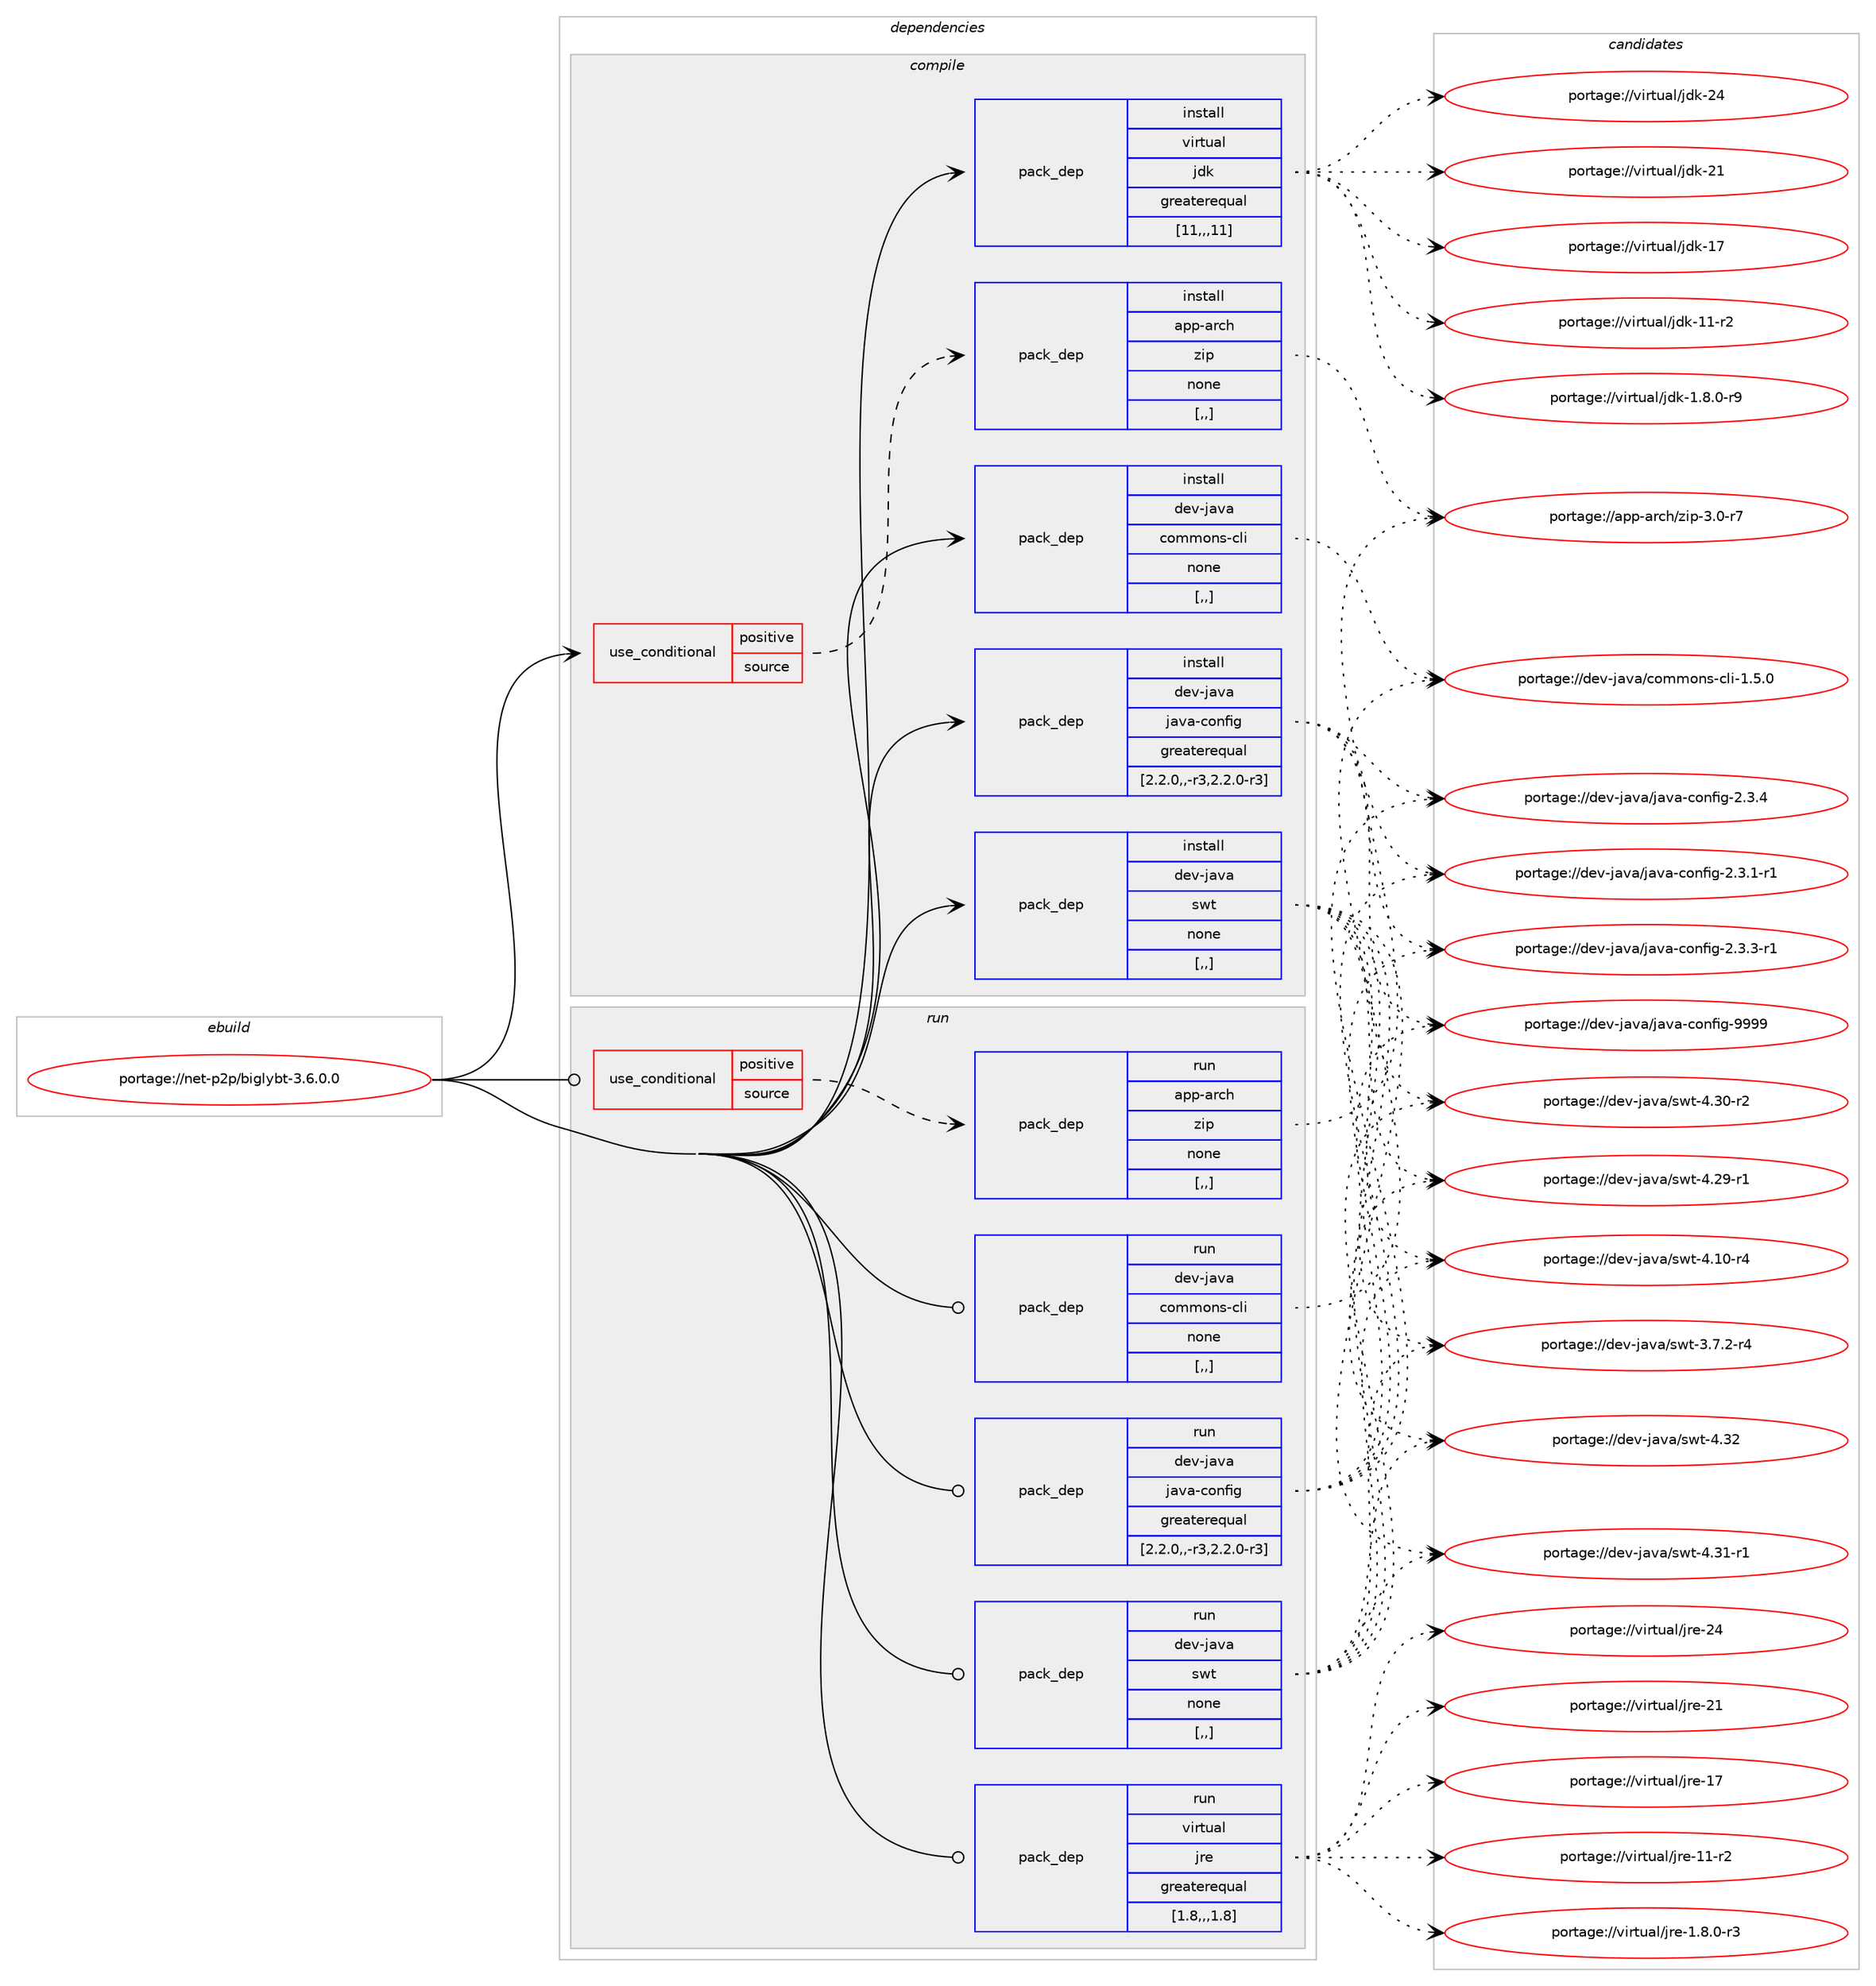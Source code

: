 digraph prolog {

# *************
# Graph options
# *************

newrank=true;
concentrate=true;
compound=true;
graph [rankdir=LR,fontname=Helvetica,fontsize=10,ranksep=1.5];#, ranksep=2.5, nodesep=0.2];
edge  [arrowhead=vee];
node  [fontname=Helvetica,fontsize=10];

# **********
# The ebuild
# **********

subgraph cluster_leftcol {
color=gray;
label=<<i>ebuild</i>>;
id [label="portage://net-p2p/biglybt-3.6.0.0", color=red, width=4, href="../net-p2p/biglybt-3.6.0.0.svg"];
}

# ****************
# The dependencies
# ****************

subgraph cluster_midcol {
color=gray;
label=<<i>dependencies</i>>;
subgraph cluster_compile {
fillcolor="#eeeeee";
style=filled;
label=<<i>compile</i>>;
subgraph cond100276 {
dependency380327 [label=<<TABLE BORDER="0" CELLBORDER="1" CELLSPACING="0" CELLPADDING="4"><TR><TD ROWSPAN="3" CELLPADDING="10">use_conditional</TD></TR><TR><TD>positive</TD></TR><TR><TD>source</TD></TR></TABLE>>, shape=none, color=red];
subgraph pack277312 {
dependency380328 [label=<<TABLE BORDER="0" CELLBORDER="1" CELLSPACING="0" CELLPADDING="4" WIDTH="220"><TR><TD ROWSPAN="6" CELLPADDING="30">pack_dep</TD></TR><TR><TD WIDTH="110">install</TD></TR><TR><TD>app-arch</TD></TR><TR><TD>zip</TD></TR><TR><TD>none</TD></TR><TR><TD>[,,]</TD></TR></TABLE>>, shape=none, color=blue];
}
dependency380327:e -> dependency380328:w [weight=20,style="dashed",arrowhead="vee"];
}
id:e -> dependency380327:w [weight=20,style="solid",arrowhead="vee"];
subgraph pack277313 {
dependency380329 [label=<<TABLE BORDER="0" CELLBORDER="1" CELLSPACING="0" CELLPADDING="4" WIDTH="220"><TR><TD ROWSPAN="6" CELLPADDING="30">pack_dep</TD></TR><TR><TD WIDTH="110">install</TD></TR><TR><TD>dev-java</TD></TR><TR><TD>commons-cli</TD></TR><TR><TD>none</TD></TR><TR><TD>[,,]</TD></TR></TABLE>>, shape=none, color=blue];
}
id:e -> dependency380329:w [weight=20,style="solid",arrowhead="vee"];
subgraph pack277314 {
dependency380330 [label=<<TABLE BORDER="0" CELLBORDER="1" CELLSPACING="0" CELLPADDING="4" WIDTH="220"><TR><TD ROWSPAN="6" CELLPADDING="30">pack_dep</TD></TR><TR><TD WIDTH="110">install</TD></TR><TR><TD>dev-java</TD></TR><TR><TD>java-config</TD></TR><TR><TD>greaterequal</TD></TR><TR><TD>[2.2.0,,-r3,2.2.0-r3]</TD></TR></TABLE>>, shape=none, color=blue];
}
id:e -> dependency380330:w [weight=20,style="solid",arrowhead="vee"];
subgraph pack277315 {
dependency380331 [label=<<TABLE BORDER="0" CELLBORDER="1" CELLSPACING="0" CELLPADDING="4" WIDTH="220"><TR><TD ROWSPAN="6" CELLPADDING="30">pack_dep</TD></TR><TR><TD WIDTH="110">install</TD></TR><TR><TD>dev-java</TD></TR><TR><TD>swt</TD></TR><TR><TD>none</TD></TR><TR><TD>[,,]</TD></TR></TABLE>>, shape=none, color=blue];
}
id:e -> dependency380331:w [weight=20,style="solid",arrowhead="vee"];
subgraph pack277316 {
dependency380332 [label=<<TABLE BORDER="0" CELLBORDER="1" CELLSPACING="0" CELLPADDING="4" WIDTH="220"><TR><TD ROWSPAN="6" CELLPADDING="30">pack_dep</TD></TR><TR><TD WIDTH="110">install</TD></TR><TR><TD>virtual</TD></TR><TR><TD>jdk</TD></TR><TR><TD>greaterequal</TD></TR><TR><TD>[11,,,11]</TD></TR></TABLE>>, shape=none, color=blue];
}
id:e -> dependency380332:w [weight=20,style="solid",arrowhead="vee"];
}
subgraph cluster_compileandrun {
fillcolor="#eeeeee";
style=filled;
label=<<i>compile and run</i>>;
}
subgraph cluster_run {
fillcolor="#eeeeee";
style=filled;
label=<<i>run</i>>;
subgraph cond100277 {
dependency380333 [label=<<TABLE BORDER="0" CELLBORDER="1" CELLSPACING="0" CELLPADDING="4"><TR><TD ROWSPAN="3" CELLPADDING="10">use_conditional</TD></TR><TR><TD>positive</TD></TR><TR><TD>source</TD></TR></TABLE>>, shape=none, color=red];
subgraph pack277317 {
dependency380334 [label=<<TABLE BORDER="0" CELLBORDER="1" CELLSPACING="0" CELLPADDING="4" WIDTH="220"><TR><TD ROWSPAN="6" CELLPADDING="30">pack_dep</TD></TR><TR><TD WIDTH="110">run</TD></TR><TR><TD>app-arch</TD></TR><TR><TD>zip</TD></TR><TR><TD>none</TD></TR><TR><TD>[,,]</TD></TR></TABLE>>, shape=none, color=blue];
}
dependency380333:e -> dependency380334:w [weight=20,style="dashed",arrowhead="vee"];
}
id:e -> dependency380333:w [weight=20,style="solid",arrowhead="odot"];
subgraph pack277318 {
dependency380335 [label=<<TABLE BORDER="0" CELLBORDER="1" CELLSPACING="0" CELLPADDING="4" WIDTH="220"><TR><TD ROWSPAN="6" CELLPADDING="30">pack_dep</TD></TR><TR><TD WIDTH="110">run</TD></TR><TR><TD>dev-java</TD></TR><TR><TD>commons-cli</TD></TR><TR><TD>none</TD></TR><TR><TD>[,,]</TD></TR></TABLE>>, shape=none, color=blue];
}
id:e -> dependency380335:w [weight=20,style="solid",arrowhead="odot"];
subgraph pack277319 {
dependency380336 [label=<<TABLE BORDER="0" CELLBORDER="1" CELLSPACING="0" CELLPADDING="4" WIDTH="220"><TR><TD ROWSPAN="6" CELLPADDING="30">pack_dep</TD></TR><TR><TD WIDTH="110">run</TD></TR><TR><TD>dev-java</TD></TR><TR><TD>java-config</TD></TR><TR><TD>greaterequal</TD></TR><TR><TD>[2.2.0,,-r3,2.2.0-r3]</TD></TR></TABLE>>, shape=none, color=blue];
}
id:e -> dependency380336:w [weight=20,style="solid",arrowhead="odot"];
subgraph pack277320 {
dependency380337 [label=<<TABLE BORDER="0" CELLBORDER="1" CELLSPACING="0" CELLPADDING="4" WIDTH="220"><TR><TD ROWSPAN="6" CELLPADDING="30">pack_dep</TD></TR><TR><TD WIDTH="110">run</TD></TR><TR><TD>dev-java</TD></TR><TR><TD>swt</TD></TR><TR><TD>none</TD></TR><TR><TD>[,,]</TD></TR></TABLE>>, shape=none, color=blue];
}
id:e -> dependency380337:w [weight=20,style="solid",arrowhead="odot"];
subgraph pack277321 {
dependency380338 [label=<<TABLE BORDER="0" CELLBORDER="1" CELLSPACING="0" CELLPADDING="4" WIDTH="220"><TR><TD ROWSPAN="6" CELLPADDING="30">pack_dep</TD></TR><TR><TD WIDTH="110">run</TD></TR><TR><TD>virtual</TD></TR><TR><TD>jre</TD></TR><TR><TD>greaterequal</TD></TR><TR><TD>[1.8,,,1.8]</TD></TR></TABLE>>, shape=none, color=blue];
}
id:e -> dependency380338:w [weight=20,style="solid",arrowhead="odot"];
}
}

# **************
# The candidates
# **************

subgraph cluster_choices {
rank=same;
color=gray;
label=<<i>candidates</i>>;

subgraph choice277312 {
color=black;
nodesep=1;
choice9711211245971149910447122105112455146484511455 [label="portage://app-arch/zip-3.0-r7", color=red, width=4,href="../app-arch/zip-3.0-r7.svg"];
dependency380328:e -> choice9711211245971149910447122105112455146484511455:w [style=dotted,weight="100"];
}
subgraph choice277313 {
color=black;
nodesep=1;
choice10010111845106971189747991111091091111101154599108105454946534648 [label="portage://dev-java/commons-cli-1.5.0", color=red, width=4,href="../dev-java/commons-cli-1.5.0.svg"];
dependency380329:e -> choice10010111845106971189747991111091091111101154599108105454946534648:w [style=dotted,weight="100"];
}
subgraph choice277314 {
color=black;
nodesep=1;
choice10010111845106971189747106971189745991111101021051034557575757 [label="portage://dev-java/java-config-9999", color=red, width=4,href="../dev-java/java-config-9999.svg"];
choice1001011184510697118974710697118974599111110102105103455046514652 [label="portage://dev-java/java-config-2.3.4", color=red, width=4,href="../dev-java/java-config-2.3.4.svg"];
choice10010111845106971189747106971189745991111101021051034550465146514511449 [label="portage://dev-java/java-config-2.3.3-r1", color=red, width=4,href="../dev-java/java-config-2.3.3-r1.svg"];
choice10010111845106971189747106971189745991111101021051034550465146494511449 [label="portage://dev-java/java-config-2.3.1-r1", color=red, width=4,href="../dev-java/java-config-2.3.1-r1.svg"];
dependency380330:e -> choice10010111845106971189747106971189745991111101021051034557575757:w [style=dotted,weight="100"];
dependency380330:e -> choice1001011184510697118974710697118974599111110102105103455046514652:w [style=dotted,weight="100"];
dependency380330:e -> choice10010111845106971189747106971189745991111101021051034550465146514511449:w [style=dotted,weight="100"];
dependency380330:e -> choice10010111845106971189747106971189745991111101021051034550465146494511449:w [style=dotted,weight="100"];
}
subgraph choice277315 {
color=black;
nodesep=1;
choice100101118451069711897471151191164552465150 [label="portage://dev-java/swt-4.32", color=red, width=4,href="../dev-java/swt-4.32.svg"];
choice1001011184510697118974711511911645524651494511449 [label="portage://dev-java/swt-4.31-r1", color=red, width=4,href="../dev-java/swt-4.31-r1.svg"];
choice1001011184510697118974711511911645524651484511450 [label="portage://dev-java/swt-4.30-r2", color=red, width=4,href="../dev-java/swt-4.30-r2.svg"];
choice1001011184510697118974711511911645524650574511449 [label="portage://dev-java/swt-4.29-r1", color=red, width=4,href="../dev-java/swt-4.29-r1.svg"];
choice1001011184510697118974711511911645524649484511452 [label="portage://dev-java/swt-4.10-r4", color=red, width=4,href="../dev-java/swt-4.10-r4.svg"];
choice100101118451069711897471151191164551465546504511452 [label="portage://dev-java/swt-3.7.2-r4", color=red, width=4,href="../dev-java/swt-3.7.2-r4.svg"];
dependency380331:e -> choice100101118451069711897471151191164552465150:w [style=dotted,weight="100"];
dependency380331:e -> choice1001011184510697118974711511911645524651494511449:w [style=dotted,weight="100"];
dependency380331:e -> choice1001011184510697118974711511911645524651484511450:w [style=dotted,weight="100"];
dependency380331:e -> choice1001011184510697118974711511911645524650574511449:w [style=dotted,weight="100"];
dependency380331:e -> choice1001011184510697118974711511911645524649484511452:w [style=dotted,weight="100"];
dependency380331:e -> choice100101118451069711897471151191164551465546504511452:w [style=dotted,weight="100"];
}
subgraph choice277316 {
color=black;
nodesep=1;
choice1181051141161179710847106100107455052 [label="portage://virtual/jdk-24", color=red, width=4,href="../virtual/jdk-24.svg"];
choice1181051141161179710847106100107455049 [label="portage://virtual/jdk-21", color=red, width=4,href="../virtual/jdk-21.svg"];
choice1181051141161179710847106100107454955 [label="portage://virtual/jdk-17", color=red, width=4,href="../virtual/jdk-17.svg"];
choice11810511411611797108471061001074549494511450 [label="portage://virtual/jdk-11-r2", color=red, width=4,href="../virtual/jdk-11-r2.svg"];
choice11810511411611797108471061001074549465646484511457 [label="portage://virtual/jdk-1.8.0-r9", color=red, width=4,href="../virtual/jdk-1.8.0-r9.svg"];
dependency380332:e -> choice1181051141161179710847106100107455052:w [style=dotted,weight="100"];
dependency380332:e -> choice1181051141161179710847106100107455049:w [style=dotted,weight="100"];
dependency380332:e -> choice1181051141161179710847106100107454955:w [style=dotted,weight="100"];
dependency380332:e -> choice11810511411611797108471061001074549494511450:w [style=dotted,weight="100"];
dependency380332:e -> choice11810511411611797108471061001074549465646484511457:w [style=dotted,weight="100"];
}
subgraph choice277317 {
color=black;
nodesep=1;
choice9711211245971149910447122105112455146484511455 [label="portage://app-arch/zip-3.0-r7", color=red, width=4,href="../app-arch/zip-3.0-r7.svg"];
dependency380334:e -> choice9711211245971149910447122105112455146484511455:w [style=dotted,weight="100"];
}
subgraph choice277318 {
color=black;
nodesep=1;
choice10010111845106971189747991111091091111101154599108105454946534648 [label="portage://dev-java/commons-cli-1.5.0", color=red, width=4,href="../dev-java/commons-cli-1.5.0.svg"];
dependency380335:e -> choice10010111845106971189747991111091091111101154599108105454946534648:w [style=dotted,weight="100"];
}
subgraph choice277319 {
color=black;
nodesep=1;
choice10010111845106971189747106971189745991111101021051034557575757 [label="portage://dev-java/java-config-9999", color=red, width=4,href="../dev-java/java-config-9999.svg"];
choice1001011184510697118974710697118974599111110102105103455046514652 [label="portage://dev-java/java-config-2.3.4", color=red, width=4,href="../dev-java/java-config-2.3.4.svg"];
choice10010111845106971189747106971189745991111101021051034550465146514511449 [label="portage://dev-java/java-config-2.3.3-r1", color=red, width=4,href="../dev-java/java-config-2.3.3-r1.svg"];
choice10010111845106971189747106971189745991111101021051034550465146494511449 [label="portage://dev-java/java-config-2.3.1-r1", color=red, width=4,href="../dev-java/java-config-2.3.1-r1.svg"];
dependency380336:e -> choice10010111845106971189747106971189745991111101021051034557575757:w [style=dotted,weight="100"];
dependency380336:e -> choice1001011184510697118974710697118974599111110102105103455046514652:w [style=dotted,weight="100"];
dependency380336:e -> choice10010111845106971189747106971189745991111101021051034550465146514511449:w [style=dotted,weight="100"];
dependency380336:e -> choice10010111845106971189747106971189745991111101021051034550465146494511449:w [style=dotted,weight="100"];
}
subgraph choice277320 {
color=black;
nodesep=1;
choice100101118451069711897471151191164552465150 [label="portage://dev-java/swt-4.32", color=red, width=4,href="../dev-java/swt-4.32.svg"];
choice1001011184510697118974711511911645524651494511449 [label="portage://dev-java/swt-4.31-r1", color=red, width=4,href="../dev-java/swt-4.31-r1.svg"];
choice1001011184510697118974711511911645524651484511450 [label="portage://dev-java/swt-4.30-r2", color=red, width=4,href="../dev-java/swt-4.30-r2.svg"];
choice1001011184510697118974711511911645524650574511449 [label="portage://dev-java/swt-4.29-r1", color=red, width=4,href="../dev-java/swt-4.29-r1.svg"];
choice1001011184510697118974711511911645524649484511452 [label="portage://dev-java/swt-4.10-r4", color=red, width=4,href="../dev-java/swt-4.10-r4.svg"];
choice100101118451069711897471151191164551465546504511452 [label="portage://dev-java/swt-3.7.2-r4", color=red, width=4,href="../dev-java/swt-3.7.2-r4.svg"];
dependency380337:e -> choice100101118451069711897471151191164552465150:w [style=dotted,weight="100"];
dependency380337:e -> choice1001011184510697118974711511911645524651494511449:w [style=dotted,weight="100"];
dependency380337:e -> choice1001011184510697118974711511911645524651484511450:w [style=dotted,weight="100"];
dependency380337:e -> choice1001011184510697118974711511911645524650574511449:w [style=dotted,weight="100"];
dependency380337:e -> choice1001011184510697118974711511911645524649484511452:w [style=dotted,weight="100"];
dependency380337:e -> choice100101118451069711897471151191164551465546504511452:w [style=dotted,weight="100"];
}
subgraph choice277321 {
color=black;
nodesep=1;
choice1181051141161179710847106114101455052 [label="portage://virtual/jre-24", color=red, width=4,href="../virtual/jre-24.svg"];
choice1181051141161179710847106114101455049 [label="portage://virtual/jre-21", color=red, width=4,href="../virtual/jre-21.svg"];
choice1181051141161179710847106114101454955 [label="portage://virtual/jre-17", color=red, width=4,href="../virtual/jre-17.svg"];
choice11810511411611797108471061141014549494511450 [label="portage://virtual/jre-11-r2", color=red, width=4,href="../virtual/jre-11-r2.svg"];
choice11810511411611797108471061141014549465646484511451 [label="portage://virtual/jre-1.8.0-r3", color=red, width=4,href="../virtual/jre-1.8.0-r3.svg"];
dependency380338:e -> choice1181051141161179710847106114101455052:w [style=dotted,weight="100"];
dependency380338:e -> choice1181051141161179710847106114101455049:w [style=dotted,weight="100"];
dependency380338:e -> choice1181051141161179710847106114101454955:w [style=dotted,weight="100"];
dependency380338:e -> choice11810511411611797108471061141014549494511450:w [style=dotted,weight="100"];
dependency380338:e -> choice11810511411611797108471061141014549465646484511451:w [style=dotted,weight="100"];
}
}

}
